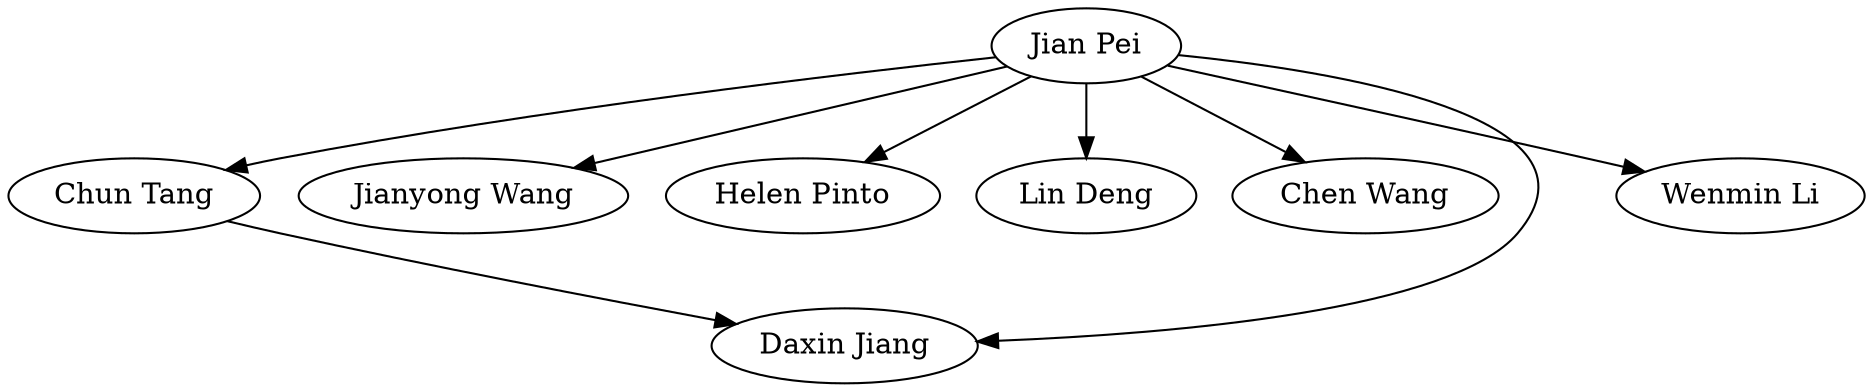 strict digraph G{
"Jian Pei" -> "Chun Tang"
"Jian Pei" -> "Jianyong Wang"
"Jian Pei" -> "Helen Pinto"
"Jian Pei" -> "Lin Deng"
"Jian Pei" -> "Chen Wang"
"Chun Tang" -> "Daxin Jiang"
"Jian Pei" -> "Wenmin Li"
"Jian Pei" -> "Daxin Jiang"
}